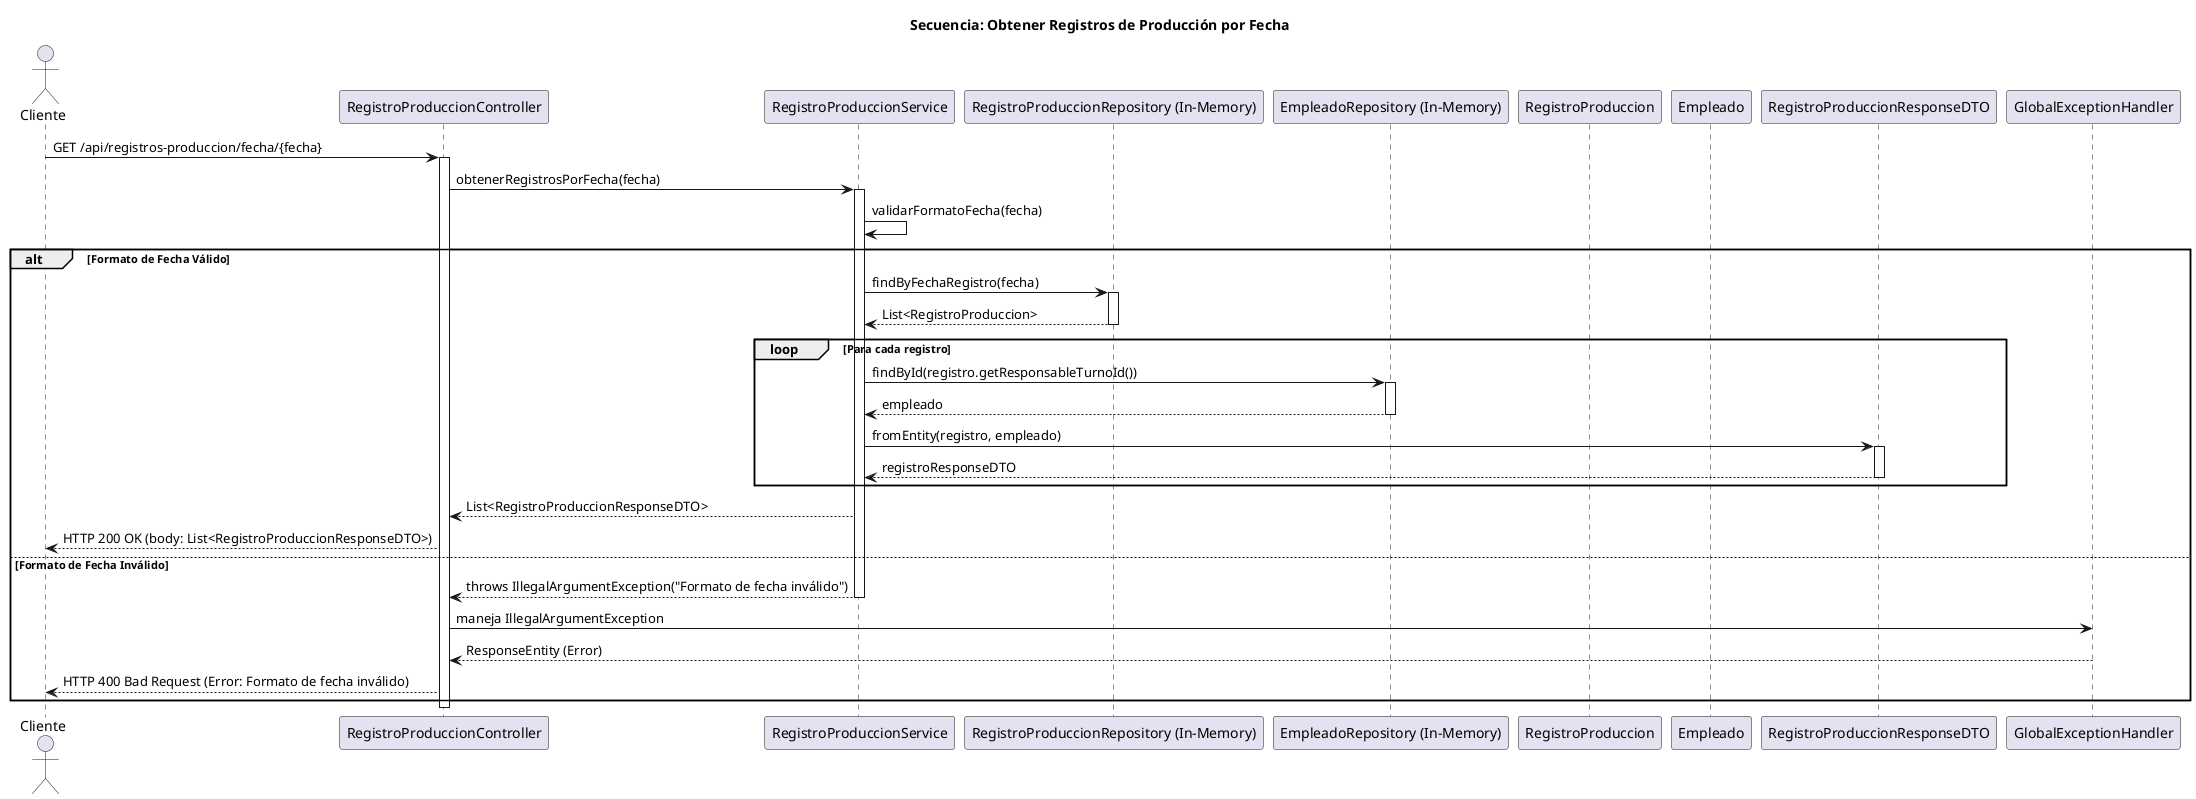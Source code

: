 @startuml sequence_registro_produccion_por_fecha
title Secuencia: Obtener Registros de Producción por Fecha

actor Cliente as User
participant "RegistroProduccionController" as Ctrl
participant "RegistroProduccionService" as Srv
participant "RegistroProduccionRepository (In-Memory)" as RepoProd
participant "EmpleadoRepository (In-Memory)" as RepoEmp
participant "RegistroProduccion" as ModelProd
participant "Empleado" as ModelEmp
participant "RegistroProduccionResponseDTO" as ResDTO

User -> Ctrl : GET /api/registros-produccion/fecha/{fecha}
activate Ctrl
Ctrl -> Srv : obtenerRegistrosPorFecha(fecha)
activate Srv

Srv -> Srv : validarFormatoFecha(fecha)
alt Formato de Fecha Válido
  Srv -> RepoProd : findByFechaRegistro(fecha)
  activate RepoProd
  RepoProd --> Srv : List<RegistroProduccion>
  deactivate RepoProd
  
  loop Para cada registro
    Srv -> RepoEmp : findById(registro.getResponsableTurnoId())
    activate RepoEmp
    RepoEmp --> Srv : empleado
    deactivate RepoEmp
    
    Srv -> ResDTO : fromEntity(registro, empleado)
    activate ResDTO
    ResDTO --> Srv : registroResponseDTO
    deactivate ResDTO
  end
  
  Srv --> Ctrl : List<RegistroProduccionResponseDTO>
  Ctrl --> User : HTTP 200 OK (body: List<RegistroProduccionResponseDTO>)
else Formato de Fecha Inválido
  Srv --> Ctrl : throws IllegalArgumentException("Formato de fecha inválido")
  deactivate Srv
  Ctrl -> GlobalExceptionHandler : maneja IllegalArgumentException
  GlobalExceptionHandler --> Ctrl : ResponseEntity (Error)
  Ctrl --> User : HTTP 400 Bad Request (Error: Formato de fecha inválido)
end
deactivate Ctrl
@enduml
